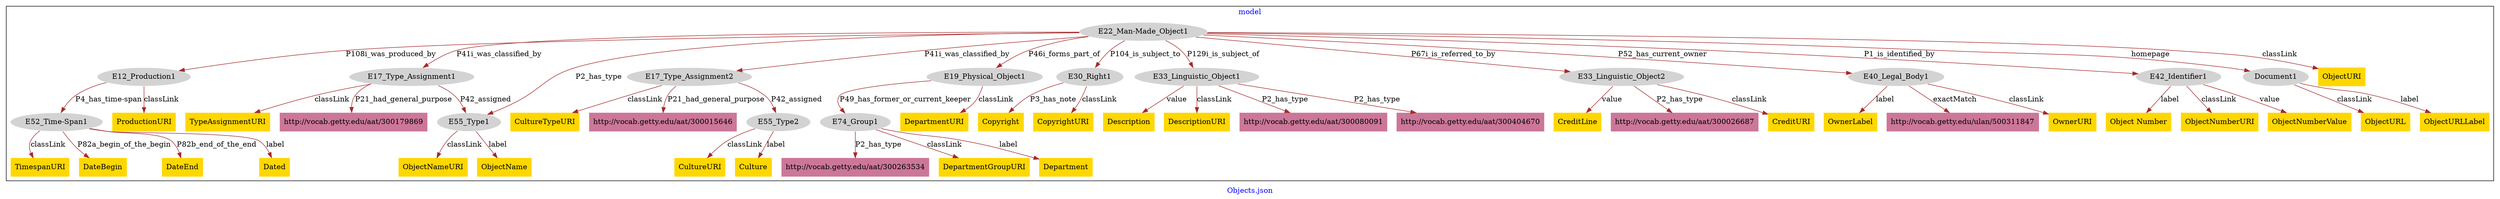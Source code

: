 digraph n0 {
fontcolor="blue"
remincross="true"
label="Objects.json"
subgraph cluster {
label="model"
n2[style="filled",color="white",fillcolor="lightgray",label="E12_Production1"];
n3[style="filled",color="white",fillcolor="lightgray",label="E52_Time-Span1"];
n4[style="filled",color="white",fillcolor="lightgray",label="E17_Type_Assignment1"];
n5[style="filled",color="white",fillcolor="lightgray",label="E55_Type1"];
n6[style="filled",color="white",fillcolor="lightgray",label="E17_Type_Assignment2"];
n7[style="filled",color="white",fillcolor="lightgray",label="E55_Type2"];
n8[style="filled",color="white",fillcolor="lightgray",label="E19_Physical_Object1"];
n9[style="filled",color="white",fillcolor="lightgray",label="E74_Group1"];
n10[style="filled",color="white",fillcolor="lightgray",label="E22_Man-Made_Object1"];
n11[style="filled",color="white",fillcolor="lightgray",label="E30_Right1"];
n12[style="filled",color="white",fillcolor="lightgray",label="E33_Linguistic_Object1"];
n13[style="filled",color="white",fillcolor="lightgray",label="E33_Linguistic_Object2"];
n14[style="filled",color="white",fillcolor="lightgray",label="E40_Legal_Body1"];
n15[style="filled",color="white",fillcolor="lightgray",label="E42_Identifier1"];
n16[style="filled",color="white",fillcolor="lightgray",label="Document1"];
n17[shape="plaintext",style="filled",fillcolor="gold",label="Culture"];
n18[shape="plaintext",style="filled",fillcolor="gold",label="DepartmentGroupURI"];
n19[shape="plaintext",style="filled",fillcolor="gold",label="DateBegin"];
n20[shape="plaintext",style="filled",fillcolor="gold",label="ObjectNumberValue"];
n21[shape="plaintext",style="filled",fillcolor="gold",label="DateEnd"];
n22[shape="plaintext",style="filled",fillcolor="gold",label="OwnerURI"];
n23[shape="plaintext",style="filled",fillcolor="gold",label="ObjectName"];
n24[shape="plaintext",style="filled",fillcolor="gold",label="ObjectNameURI"];
n25[shape="plaintext",style="filled",fillcolor="gold",label="CreditURI"];
n26[shape="plaintext",style="filled",fillcolor="gold",label="CreditLine"];
n27[shape="plaintext",style="filled",fillcolor="gold",label="OwnerLabel"];
n28[shape="plaintext",style="filled",fillcolor="gold",label="DepartmentURI"];
n29[shape="plaintext",style="filled",fillcolor="gold",label="CultureTypeURI"];
n30[shape="plaintext",style="filled",fillcolor="gold",label="Object Number"];
n31[shape="plaintext",style="filled",fillcolor="gold",label="ObjectNumberURI"];
n32[shape="plaintext",style="filled",fillcolor="gold",label="Description"];
n33[shape="plaintext",style="filled",fillcolor="gold",label="DescriptionURI"];
n34[shape="plaintext",style="filled",fillcolor="gold",label="Department"];
n35[shape="plaintext",style="filled",fillcolor="gold",label="ObjectURI"];
n36[shape="plaintext",style="filled",fillcolor="gold",label="Dated"];
n37[shape="plaintext",style="filled",fillcolor="gold",label="CultureURI"];
n38[shape="plaintext",style="filled",fillcolor="gold",label="TypeAssignmentURI"];
n39[shape="plaintext",style="filled",fillcolor="gold",label="Copyright"];
n40[shape="plaintext",style="filled",fillcolor="gold",label="TimespanURI"];
n41[shape="plaintext",style="filled",fillcolor="gold",label="ProductionURI"];
n42[shape="plaintext",style="filled",fillcolor="gold",label="ObjectURL"];
n43[shape="plaintext",style="filled",fillcolor="gold",label="CopyrightURI"];
n44[shape="plaintext",style="filled",fillcolor="gold",label="ObjectURLLabel"];
n45[shape="plaintext",style="filled",fillcolor="#CC7799",label="http://vocab.getty.edu/aat/300080091"];
n46[shape="plaintext",style="filled",fillcolor="#CC7799",label="http://vocab.getty.edu/aat/300263534"];
n47[shape="plaintext",style="filled",fillcolor="#CC7799",label="http://vocab.getty.edu/ulan/500311847"];
n48[shape="plaintext",style="filled",fillcolor="#CC7799",label="http://vocab.getty.edu/aat/300404670"];
n49[shape="plaintext",style="filled",fillcolor="#CC7799",label="http://vocab.getty.edu/aat/300179869"];
n50[shape="plaintext",style="filled",fillcolor="#CC7799",label="http://vocab.getty.edu/aat/300015646"];
n51[shape="plaintext",style="filled",fillcolor="#CC7799",label="http://vocab.getty.edu/aat/300026687"];
}
n2 -> n3[color="brown",fontcolor="black",label="P4_has_time-span"]
n4 -> n5[color="brown",fontcolor="black",label="P42_assigned"]
n6 -> n7[color="brown",fontcolor="black",label="P42_assigned"]
n8 -> n9[color="brown",fontcolor="black",label="P49_has_former_or_current_keeper"]
n10 -> n2[color="brown",fontcolor="black",label="P108i_was_produced_by"]
n10 -> n4[color="brown",fontcolor="black",label="P41i_was_classified_by"]
n10 -> n6[color="brown",fontcolor="black",label="P41i_was_classified_by"]
n10 -> n8[color="brown",fontcolor="black",label="P46i_forms_part_of"]
n10 -> n11[color="brown",fontcolor="black",label="P104_is_subject_to"]
n10 -> n12[color="brown",fontcolor="black",label="P129i_is_subject_of"]
n10 -> n13[color="brown",fontcolor="black",label="P67i_is_referred_to_by"]
n10 -> n14[color="brown",fontcolor="black",label="P52_has_current_owner"]
n10 -> n15[color="brown",fontcolor="black",label="P1_is_identified_by"]
n10 -> n16[color="brown",fontcolor="black",label="homepage"]
n7 -> n17[color="brown",fontcolor="black",label="label"]
n9 -> n18[color="brown",fontcolor="black",label="classLink"]
n3 -> n19[color="brown",fontcolor="black",label="P82a_begin_of_the_begin"]
n15 -> n20[color="brown",fontcolor="black",label="value"]
n3 -> n21[color="brown",fontcolor="black",label="P82b_end_of_the_end"]
n14 -> n22[color="brown",fontcolor="black",label="classLink"]
n5 -> n23[color="brown",fontcolor="black",label="label"]
n5 -> n24[color="brown",fontcolor="black",label="classLink"]
n13 -> n25[color="brown",fontcolor="black",label="classLink"]
n13 -> n26[color="brown",fontcolor="black",label="value"]
n14 -> n27[color="brown",fontcolor="black",label="label"]
n8 -> n28[color="brown",fontcolor="black",label="classLink"]
n6 -> n29[color="brown",fontcolor="black",label="classLink"]
n15 -> n30[color="brown",fontcolor="black",label="label"]
n15 -> n31[color="brown",fontcolor="black",label="classLink"]
n12 -> n32[color="brown",fontcolor="black",label="value"]
n12 -> n33[color="brown",fontcolor="black",label="classLink"]
n9 -> n34[color="brown",fontcolor="black",label="label"]
n10 -> n35[color="brown",fontcolor="black",label="classLink"]
n3 -> n36[color="brown",fontcolor="black",label="label"]
n7 -> n37[color="brown",fontcolor="black",label="classLink"]
n4 -> n38[color="brown",fontcolor="black",label="classLink"]
n11 -> n39[color="brown",fontcolor="black",label="P3_has_note"]
n3 -> n40[color="brown",fontcolor="black",label="classLink"]
n2 -> n41[color="brown",fontcolor="black",label="classLink"]
n16 -> n42[color="brown",fontcolor="black",label="classLink"]
n11 -> n43[color="brown",fontcolor="black",label="classLink"]
n16 -> n44[color="brown",fontcolor="black",label="label"]
n12 -> n45[color="brown",fontcolor="black",label="P2_has_type"]
n9 -> n46[color="brown",fontcolor="black",label="P2_has_type"]
n14 -> n47[color="brown",fontcolor="black",label="exactMatch"]
n12 -> n48[color="brown",fontcolor="black",label="P2_has_type"]
n4 -> n49[color="brown",fontcolor="black",label="P21_had_general_purpose"]
n6 -> n50[color="brown",fontcolor="black",label="P21_had_general_purpose"]
n10 -> n5[color="brown",fontcolor="black",label="P2_has_type"]
n13 -> n51[color="brown",fontcolor="black",label="P2_has_type"]
}
